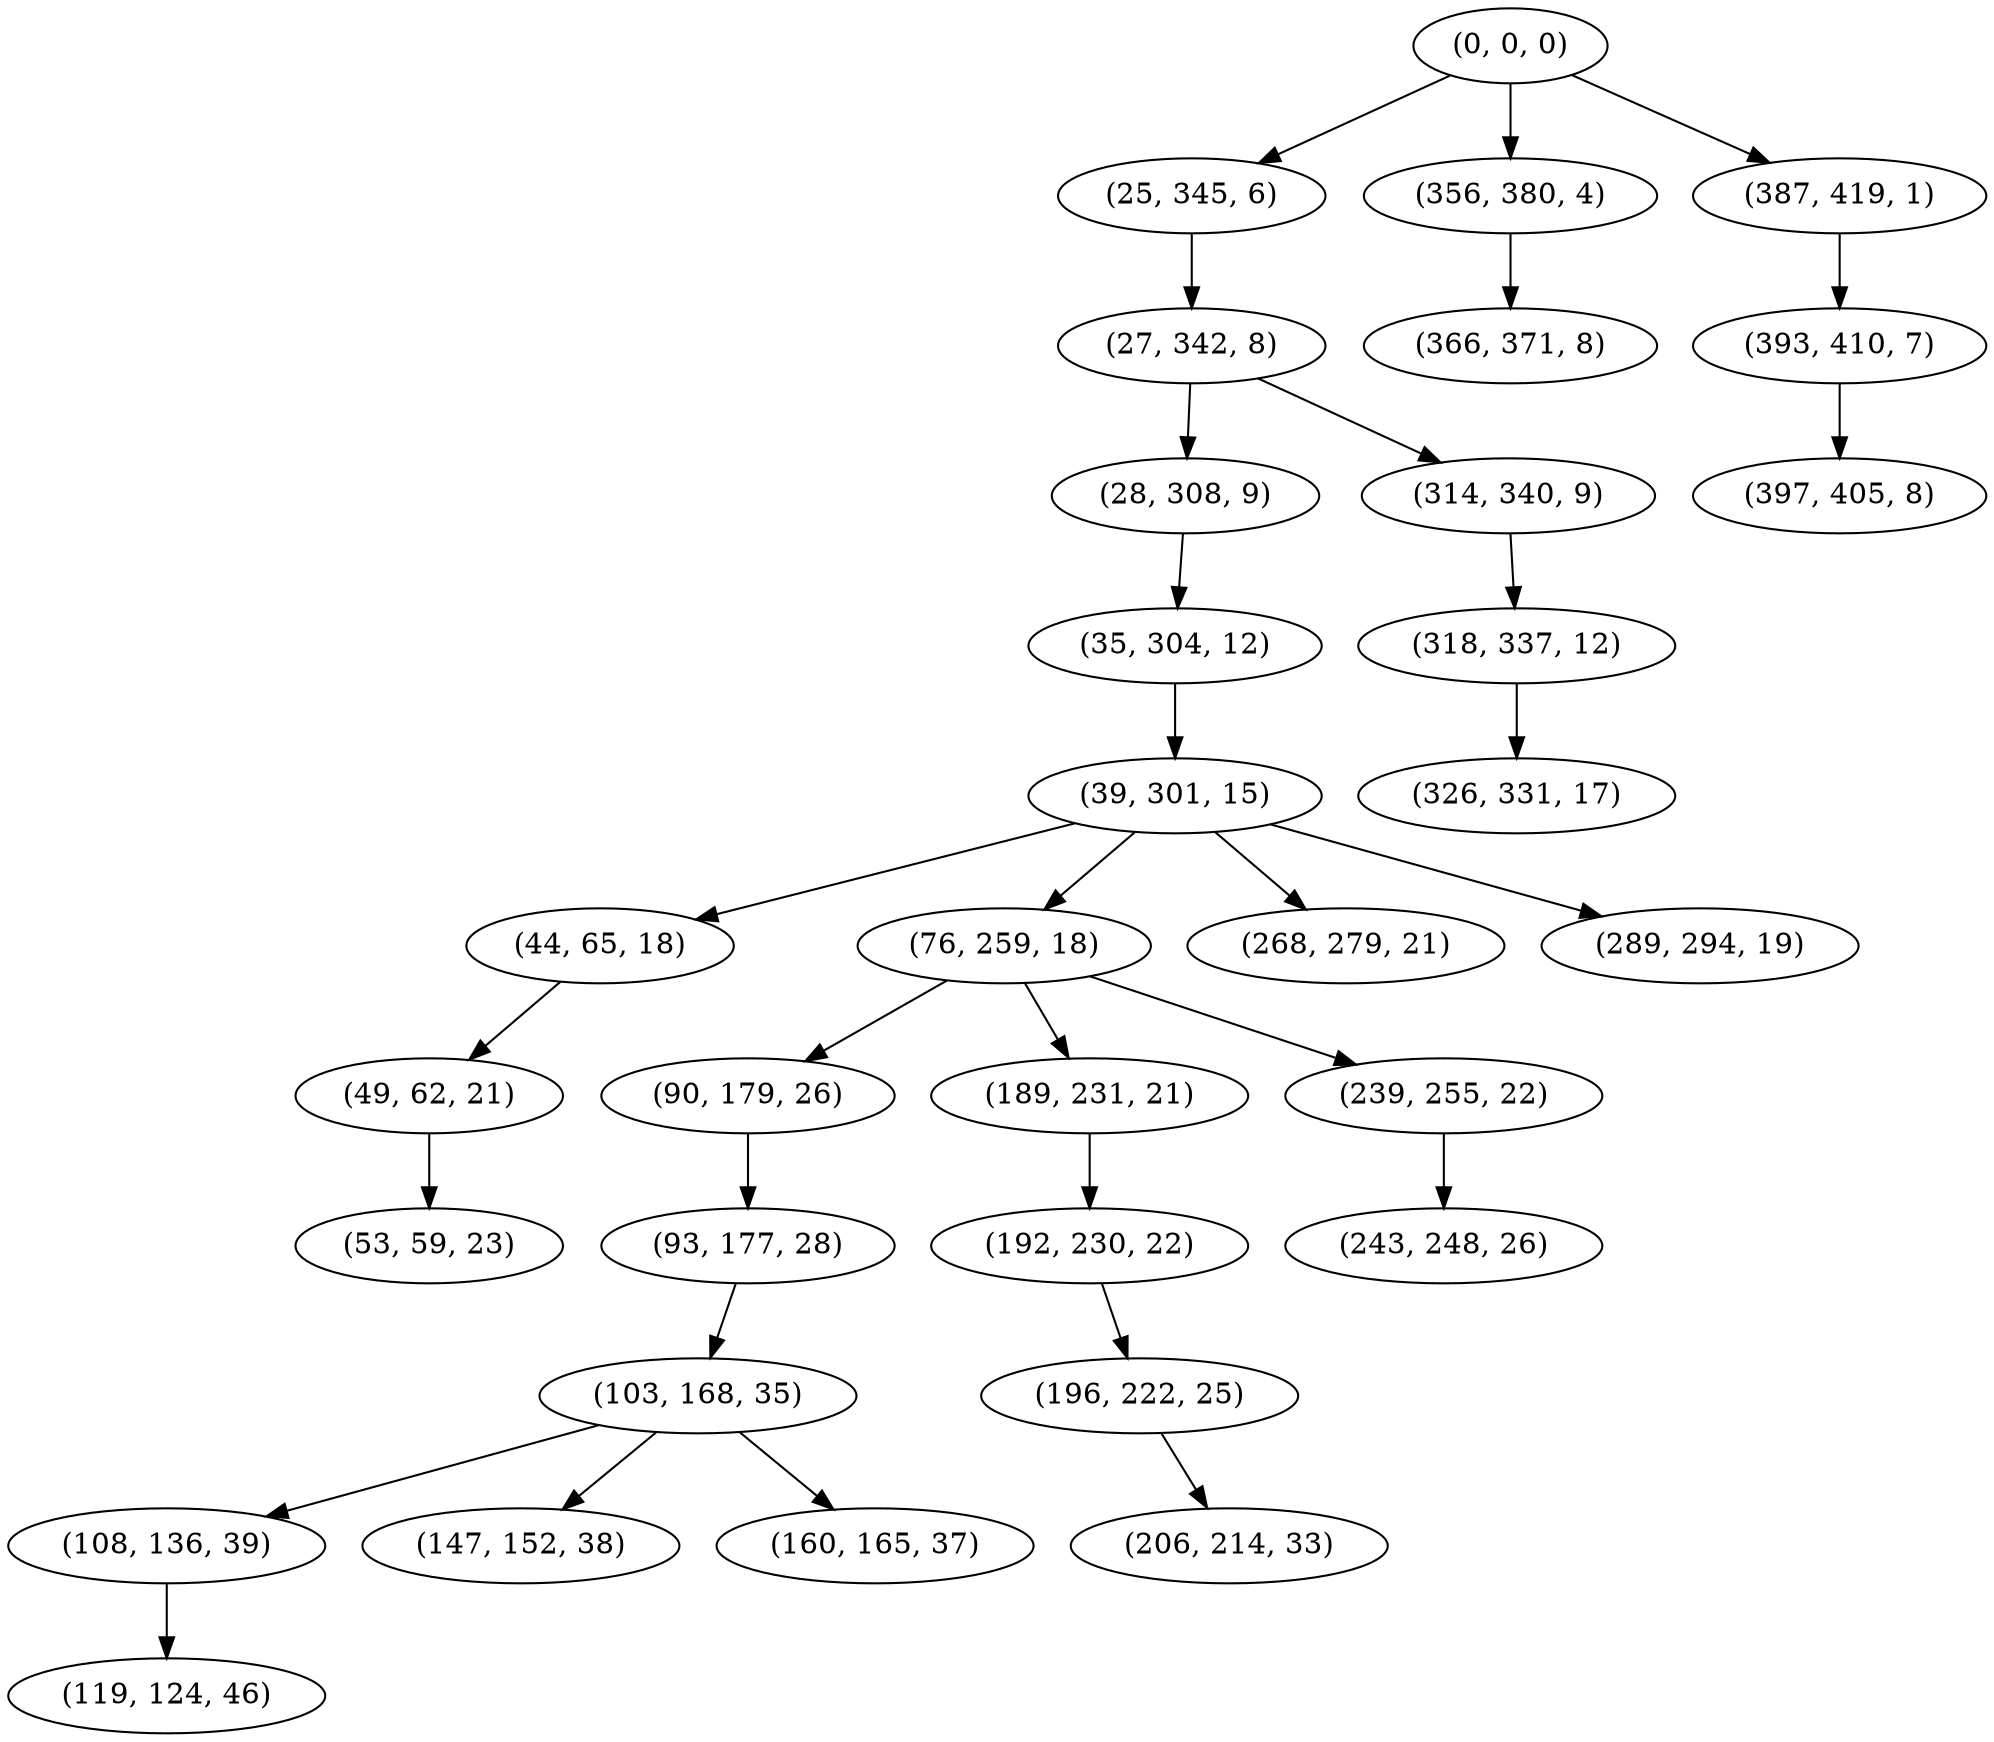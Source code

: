 digraph tree {
    "(0, 0, 0)";
    "(25, 345, 6)";
    "(27, 342, 8)";
    "(28, 308, 9)";
    "(35, 304, 12)";
    "(39, 301, 15)";
    "(44, 65, 18)";
    "(49, 62, 21)";
    "(53, 59, 23)";
    "(76, 259, 18)";
    "(90, 179, 26)";
    "(93, 177, 28)";
    "(103, 168, 35)";
    "(108, 136, 39)";
    "(119, 124, 46)";
    "(147, 152, 38)";
    "(160, 165, 37)";
    "(189, 231, 21)";
    "(192, 230, 22)";
    "(196, 222, 25)";
    "(206, 214, 33)";
    "(239, 255, 22)";
    "(243, 248, 26)";
    "(268, 279, 21)";
    "(289, 294, 19)";
    "(314, 340, 9)";
    "(318, 337, 12)";
    "(326, 331, 17)";
    "(356, 380, 4)";
    "(366, 371, 8)";
    "(387, 419, 1)";
    "(393, 410, 7)";
    "(397, 405, 8)";
    "(0, 0, 0)" -> "(25, 345, 6)";
    "(0, 0, 0)" -> "(356, 380, 4)";
    "(0, 0, 0)" -> "(387, 419, 1)";
    "(25, 345, 6)" -> "(27, 342, 8)";
    "(27, 342, 8)" -> "(28, 308, 9)";
    "(27, 342, 8)" -> "(314, 340, 9)";
    "(28, 308, 9)" -> "(35, 304, 12)";
    "(35, 304, 12)" -> "(39, 301, 15)";
    "(39, 301, 15)" -> "(44, 65, 18)";
    "(39, 301, 15)" -> "(76, 259, 18)";
    "(39, 301, 15)" -> "(268, 279, 21)";
    "(39, 301, 15)" -> "(289, 294, 19)";
    "(44, 65, 18)" -> "(49, 62, 21)";
    "(49, 62, 21)" -> "(53, 59, 23)";
    "(76, 259, 18)" -> "(90, 179, 26)";
    "(76, 259, 18)" -> "(189, 231, 21)";
    "(76, 259, 18)" -> "(239, 255, 22)";
    "(90, 179, 26)" -> "(93, 177, 28)";
    "(93, 177, 28)" -> "(103, 168, 35)";
    "(103, 168, 35)" -> "(108, 136, 39)";
    "(103, 168, 35)" -> "(147, 152, 38)";
    "(103, 168, 35)" -> "(160, 165, 37)";
    "(108, 136, 39)" -> "(119, 124, 46)";
    "(189, 231, 21)" -> "(192, 230, 22)";
    "(192, 230, 22)" -> "(196, 222, 25)";
    "(196, 222, 25)" -> "(206, 214, 33)";
    "(239, 255, 22)" -> "(243, 248, 26)";
    "(314, 340, 9)" -> "(318, 337, 12)";
    "(318, 337, 12)" -> "(326, 331, 17)";
    "(356, 380, 4)" -> "(366, 371, 8)";
    "(387, 419, 1)" -> "(393, 410, 7)";
    "(393, 410, 7)" -> "(397, 405, 8)";
}
